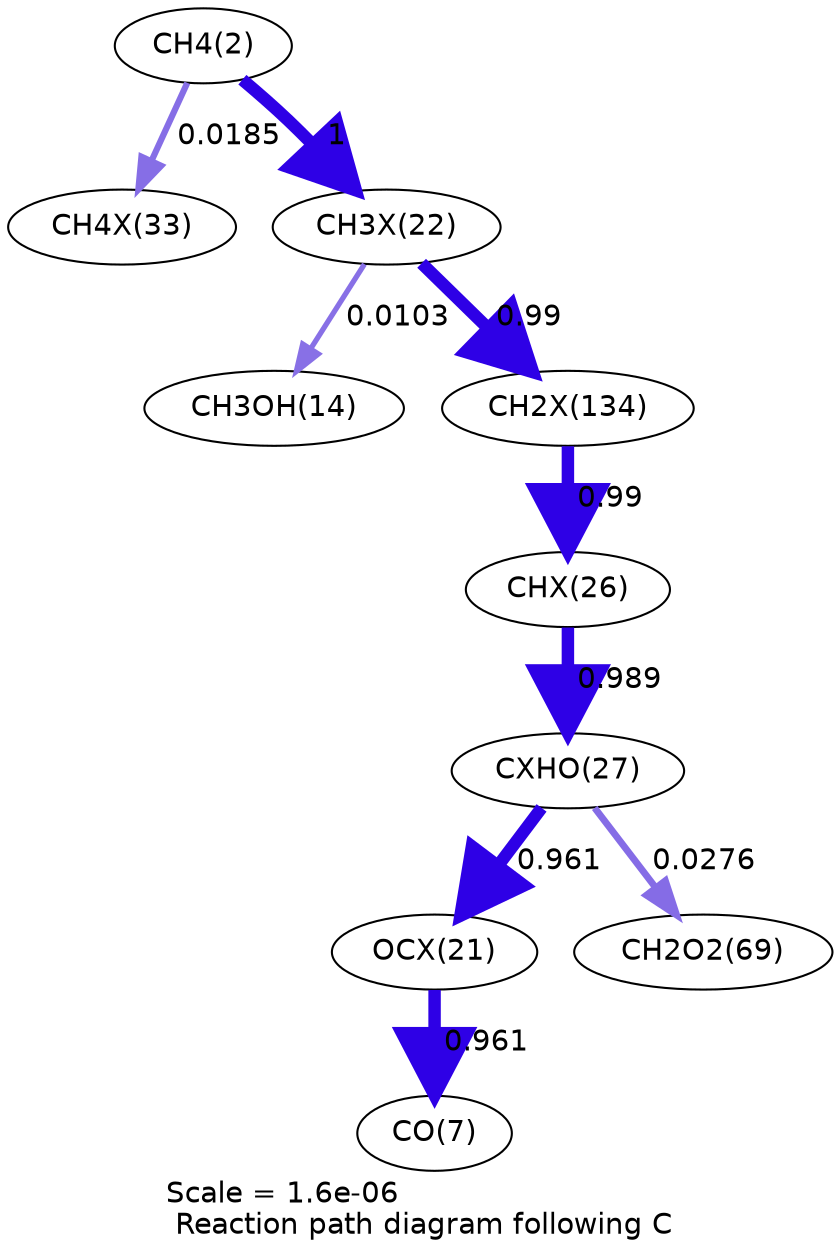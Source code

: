 digraph reaction_paths {
center=1;
s4 -> s33[fontname="Helvetica", penwidth=2.99, arrowsize=1.49, color="0.7, 0.519, 0.9"
, label=" 0.0185"];
s4 -> s27[fontname="Helvetica", penwidth=6, arrowsize=3, color="0.7, 1.5, 0.9"
, label=" 1"];
s27 -> s16[fontname="Helvetica", penwidth=2.54, arrowsize=1.27, color="0.7, 0.51, 0.9"
, label=" 0.0103"];
s27 -> s40[fontname="Helvetica", penwidth=5.99, arrowsize=3, color="0.7, 1.49, 0.9"
, label=" 0.99"];
s40 -> s31[fontname="Helvetica", penwidth=5.99, arrowsize=3, color="0.7, 1.49, 0.9"
, label=" 0.99"];
s31 -> s32[fontname="Helvetica", penwidth=5.99, arrowsize=3, color="0.7, 1.49, 0.9"
, label=" 0.989"];
s32 -> s26[fontname="Helvetica", penwidth=5.97, arrowsize=2.99, color="0.7, 1.46, 0.9"
, label=" 0.961"];
s32 -> s21[fontname="Helvetica", penwidth=3.29, arrowsize=1.64, color="0.7, 0.528, 0.9"
, label=" 0.0276"];
s26 -> s9[fontname="Helvetica", penwidth=5.97, arrowsize=2.99, color="0.7, 1.46, 0.9"
, label=" 0.961"];
s4 [ fontname="Helvetica", label="CH4(2)"];
s9 [ fontname="Helvetica", label="CO(7)"];
s16 [ fontname="Helvetica", label="CH3OH(14)"];
s21 [ fontname="Helvetica", label="CH2O2(69)"];
s26 [ fontname="Helvetica", label="OCX(21)"];
s27 [ fontname="Helvetica", label="CH3X(22)"];
s31 [ fontname="Helvetica", label="CHX(26)"];
s32 [ fontname="Helvetica", label="CXHO(27)"];
s33 [ fontname="Helvetica", label="CH4X(33)"];
s40 [ fontname="Helvetica", label="CH2X(134)"];
 label = "Scale = 1.6e-06\l Reaction path diagram following C";
 fontname = "Helvetica";
}
